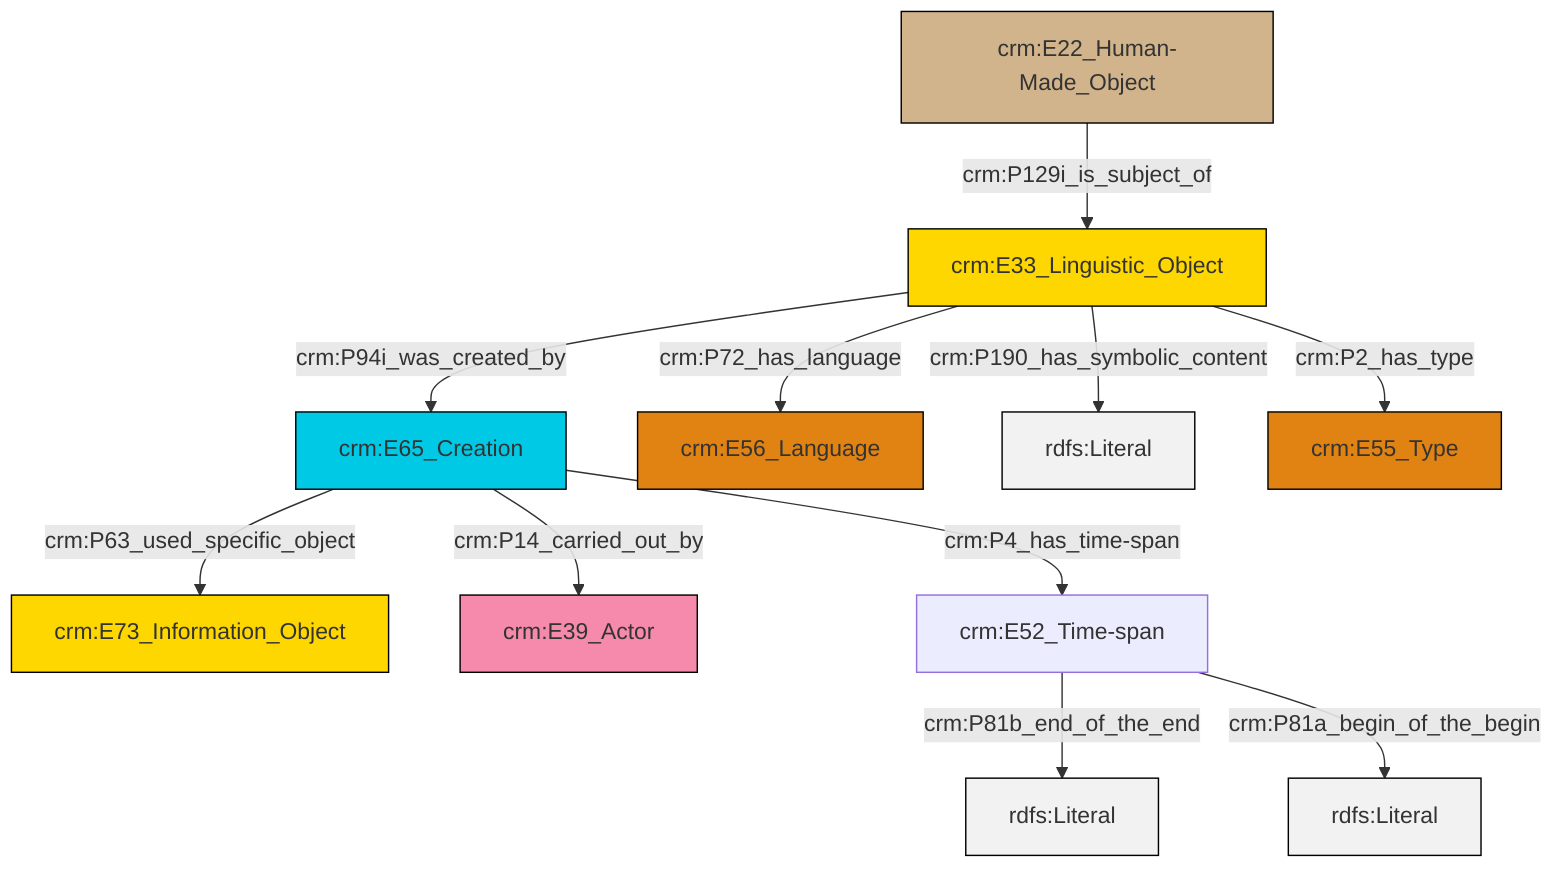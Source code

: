 graph TD
classDef Literal fill:#f2f2f2,stroke:#000000;
classDef CRM_Entity fill:#FFFFFF,stroke:#000000;
classDef Temporal_Entity fill:#00C9E6, stroke:#000000;
classDef Type fill:#E18312, stroke:#000000;
classDef Time-Span fill:#2C9C91, stroke:#000000;
classDef Appellation fill:#FFEB7F, stroke:#000000;
classDef Place fill:#008836, stroke:#000000;
classDef Persistent_Item fill:#B266B2, stroke:#000000;
classDef Conceptual_Object fill:#FFD700, stroke:#000000;
classDef Physical_Thing fill:#D2B48C, stroke:#000000;
classDef Actor fill:#f58aad, stroke:#000000;
classDef PC_Classes fill:#4ce600, stroke:#000000;
classDef Multi fill:#cccccc,stroke:#000000;

2["crm:E22_Human-Made_Object"]:::Physical_Thing -->|crm:P129i_is_subject_of| 3["crm:E33_Linguistic_Object"]:::Conceptual_Object
7["crm:E65_Creation"]:::Temporal_Entity -->|crm:P4_has_time-span| 8["crm:E52_Time-span"]:::Default
7["crm:E65_Creation"]:::Temporal_Entity -->|crm:P63_used_specific_object| 0["crm:E73_Information_Object"]:::Conceptual_Object
3["crm:E33_Linguistic_Object"]:::Conceptual_Object -->|crm:P94i_was_created_by| 7["crm:E65_Creation"]:::Temporal_Entity
8["crm:E52_Time-span"]:::Default -->|crm:P81b_end_of_the_end| 10[rdfs:Literal]:::Literal
7["crm:E65_Creation"]:::Temporal_Entity -->|crm:P14_carried_out_by| 5["crm:E39_Actor"]:::Actor
3["crm:E33_Linguistic_Object"]:::Conceptual_Object -->|crm:P190_has_symbolic_content| 14[rdfs:Literal]:::Literal
8["crm:E52_Time-span"]:::Default -->|crm:P81a_begin_of_the_begin| 15[rdfs:Literal]:::Literal
3["crm:E33_Linguistic_Object"]:::Conceptual_Object -->|crm:P72_has_language| 11["crm:E56_Language"]:::Type
3["crm:E33_Linguistic_Object"]:::Conceptual_Object -->|crm:P2_has_type| 17["crm:E55_Type"]:::Type